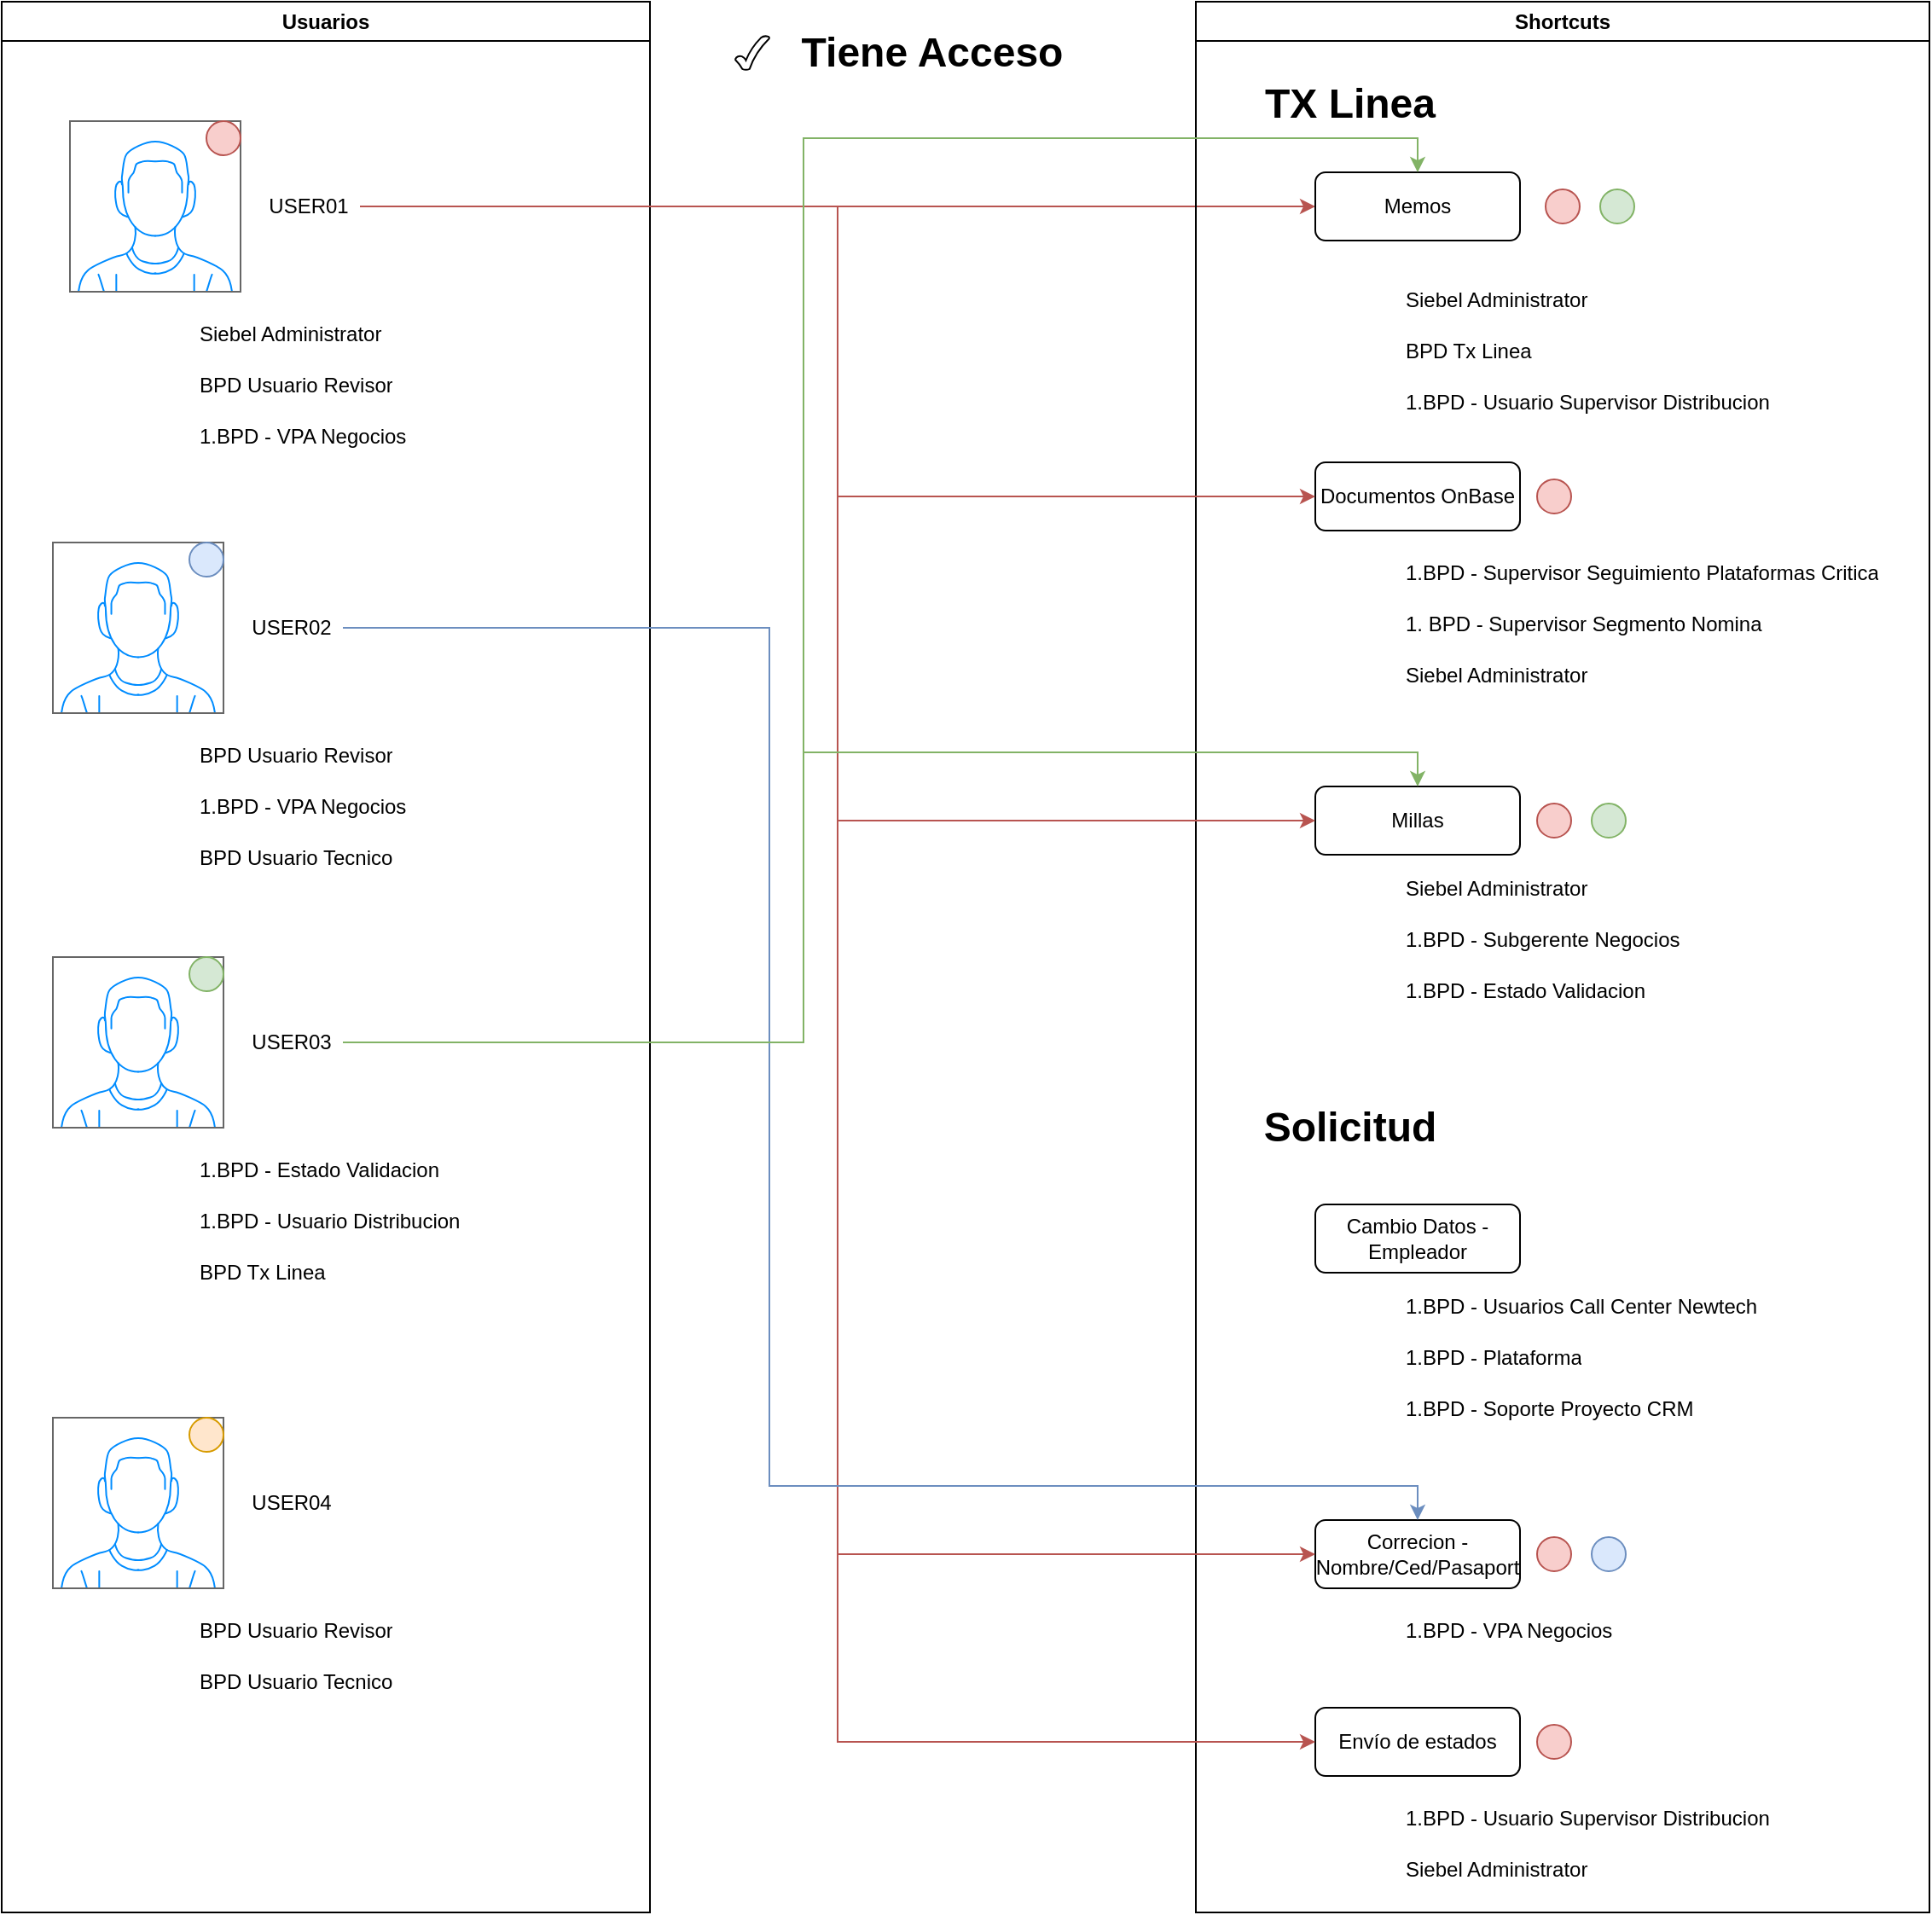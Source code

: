 <mxfile version="23.1.6" type="github">
  <diagram name="Página-1" id="e1_wRRaNP_i4suFVxVqr">
    <mxGraphModel dx="2954" dy="1098" grid="1" gridSize="10" guides="1" tooltips="1" connect="1" arrows="1" fold="1" page="1" pageScale="1" pageWidth="827" pageHeight="1169" math="0" shadow="0">
      <root>
        <mxCell id="0" />
        <mxCell id="1" parent="0" />
        <mxCell id="w67qg9FCLOekjY4AeZFf-45" style="edgeStyle=orthogonalEdgeStyle;rounded=0;orthogonalLoop=1;jettySize=auto;html=1;exitX=1;exitY=0.5;exitDx=0;exitDy=0;entryX=0;entryY=0.5;entryDx=0;entryDy=0;fillColor=#f8cecc;strokeColor=#b85450;" parent="1" source="w67qg9FCLOekjY4AeZFf-3" target="w67qg9FCLOekjY4AeZFf-2" edge="1">
          <mxGeometry relative="1" as="geometry" />
        </mxCell>
        <mxCell id="w67qg9FCLOekjY4AeZFf-46" value="" style="verticalLabelPosition=bottom;verticalAlign=top;html=1;shape=mxgraph.basic.tick" parent="1" vertex="1">
          <mxGeometry x="440" y="40" width="20" height="20" as="geometry" />
        </mxCell>
        <mxCell id="w67qg9FCLOekjY4AeZFf-47" value="Tiene Acceso" style="text;strokeColor=none;fillColor=none;html=1;fontSize=24;fontStyle=1;verticalAlign=middle;align=center;" parent="1" vertex="1">
          <mxGeometry x="470" y="30" width="170" height="40" as="geometry" />
        </mxCell>
        <mxCell id="w67qg9FCLOekjY4AeZFf-48" value="Usuarios" style="swimlane;whiteSpace=wrap;html=1;startSize=23;" parent="1" vertex="1">
          <mxGeometry x="10" y="20" width="380" height="1120" as="geometry" />
        </mxCell>
        <mxCell id="w67qg9FCLOekjY4AeZFf-1" value="" style="verticalLabelPosition=bottom;shadow=0;dashed=0;align=center;html=1;verticalAlign=top;strokeWidth=1;shape=mxgraph.mockup.containers.userMale;strokeColor=#666666;strokeColor2=#008cff;" parent="w67qg9FCLOekjY4AeZFf-48" vertex="1">
          <mxGeometry x="40" y="70" width="100" height="100" as="geometry" />
        </mxCell>
        <mxCell id="w67qg9FCLOekjY4AeZFf-3" value="USER01" style="text;html=1;align=center;verticalAlign=middle;whiteSpace=wrap;rounded=0;" parent="w67qg9FCLOekjY4AeZFf-48" vertex="1">
          <mxGeometry x="150" y="105" width="60" height="30" as="geometry" />
        </mxCell>
        <mxCell id="w67qg9FCLOekjY4AeZFf-26" value="" style="verticalLabelPosition=bottom;shadow=0;dashed=0;align=center;html=1;verticalAlign=top;strokeWidth=1;shape=mxgraph.mockup.containers.userMale;strokeColor=#666666;strokeColor2=#008cff;" parent="w67qg9FCLOekjY4AeZFf-48" vertex="1">
          <mxGeometry x="30" y="317" width="100" height="100" as="geometry" />
        </mxCell>
        <mxCell id="w67qg9FCLOekjY4AeZFf-27" value="USER02" style="text;html=1;align=center;verticalAlign=middle;whiteSpace=wrap;rounded=0;" parent="w67qg9FCLOekjY4AeZFf-48" vertex="1">
          <mxGeometry x="140" y="352" width="60" height="30" as="geometry" />
        </mxCell>
        <mxCell id="w67qg9FCLOekjY4AeZFf-28" value="" style="verticalLabelPosition=bottom;shadow=0;dashed=0;align=center;html=1;verticalAlign=top;strokeWidth=1;shape=mxgraph.mockup.containers.userMale;strokeColor=#666666;strokeColor2=#008cff;" parent="w67qg9FCLOekjY4AeZFf-48" vertex="1">
          <mxGeometry x="30" y="560" width="100" height="100" as="geometry" />
        </mxCell>
        <mxCell id="w67qg9FCLOekjY4AeZFf-29" value="USER03" style="text;html=1;align=center;verticalAlign=middle;whiteSpace=wrap;rounded=0;" parent="w67qg9FCLOekjY4AeZFf-48" vertex="1">
          <mxGeometry x="140" y="595" width="60" height="30" as="geometry" />
        </mxCell>
        <mxCell id="w67qg9FCLOekjY4AeZFf-30" value="" style="verticalLabelPosition=bottom;shadow=0;dashed=0;align=center;html=1;verticalAlign=top;strokeWidth=1;shape=mxgraph.mockup.containers.userMale;strokeColor=#666666;strokeColor2=#008cff;" parent="w67qg9FCLOekjY4AeZFf-48" vertex="1">
          <mxGeometry x="30" y="830" width="100" height="100" as="geometry" />
        </mxCell>
        <mxCell id="w67qg9FCLOekjY4AeZFf-31" value="USER04" style="text;html=1;align=center;verticalAlign=middle;whiteSpace=wrap;rounded=0;" parent="w67qg9FCLOekjY4AeZFf-48" vertex="1">
          <mxGeometry x="140" y="865" width="60" height="30" as="geometry" />
        </mxCell>
        <mxCell id="w67qg9FCLOekjY4AeZFf-32" value="Siebel Administrator" style="text;strokeColor=none;fillColor=none;align=left;verticalAlign=middle;spacingLeft=4;spacingRight=4;overflow=hidden;points=[[0,0.5],[1,0.5]];portConstraint=eastwest;rotatable=0;whiteSpace=wrap;html=1;" parent="w67qg9FCLOekjY4AeZFf-48" vertex="1">
          <mxGeometry x="110" y="180" width="120" height="30" as="geometry" />
        </mxCell>
        <mxCell id="w67qg9FCLOekjY4AeZFf-33" value="BPD Usuario Revisor" style="text;strokeColor=none;fillColor=none;align=left;verticalAlign=middle;spacingLeft=4;spacingRight=4;overflow=hidden;points=[[0,0.5],[1,0.5]];portConstraint=eastwest;rotatable=0;whiteSpace=wrap;html=1;" parent="w67qg9FCLOekjY4AeZFf-48" vertex="1">
          <mxGeometry x="110" y="210" width="150" height="30" as="geometry" />
        </mxCell>
        <mxCell id="w67qg9FCLOekjY4AeZFf-35" value="1.BPD - VPA Negocios" style="text;strokeColor=none;fillColor=none;align=left;verticalAlign=middle;spacingLeft=4;spacingRight=4;overflow=hidden;points=[[0,0.5],[1,0.5]];portConstraint=eastwest;rotatable=0;whiteSpace=wrap;html=1;" parent="w67qg9FCLOekjY4AeZFf-48" vertex="1">
          <mxGeometry x="110" y="240" width="230" height="30" as="geometry" />
        </mxCell>
        <mxCell id="w67qg9FCLOekjY4AeZFf-36" value="1.BPD - VPA Negocios" style="text;strokeColor=none;fillColor=none;align=left;verticalAlign=middle;spacingLeft=4;spacingRight=4;overflow=hidden;points=[[0,0.5],[1,0.5]];portConstraint=eastwest;rotatable=0;whiteSpace=wrap;html=1;" parent="w67qg9FCLOekjY4AeZFf-48" vertex="1">
          <mxGeometry x="110" y="457" width="230" height="30" as="geometry" />
        </mxCell>
        <mxCell id="w67qg9FCLOekjY4AeZFf-37" value="BPD Usuario Revisor" style="text;strokeColor=none;fillColor=none;align=left;verticalAlign=middle;spacingLeft=4;spacingRight=4;overflow=hidden;points=[[0,0.5],[1,0.5]];portConstraint=eastwest;rotatable=0;whiteSpace=wrap;html=1;" parent="w67qg9FCLOekjY4AeZFf-48" vertex="1">
          <mxGeometry x="110" y="427" width="150" height="30" as="geometry" />
        </mxCell>
        <mxCell id="w67qg9FCLOekjY4AeZFf-38" value="1.BPD - Estado Validacion" style="text;strokeColor=none;fillColor=none;align=left;verticalAlign=middle;spacingLeft=4;spacingRight=4;overflow=hidden;points=[[0,0.5],[1,0.5]];portConstraint=eastwest;rotatable=0;whiteSpace=wrap;html=1;" parent="w67qg9FCLOekjY4AeZFf-48" vertex="1">
          <mxGeometry x="110" y="670" width="190" height="30" as="geometry" />
        </mxCell>
        <mxCell id="w67qg9FCLOekjY4AeZFf-39" value="1.BPD - Usuario Distribucion" style="text;strokeColor=none;fillColor=none;align=left;verticalAlign=middle;spacingLeft=4;spacingRight=4;overflow=hidden;points=[[0,0.5],[1,0.5]];portConstraint=eastwest;rotatable=0;whiteSpace=wrap;html=1;" parent="w67qg9FCLOekjY4AeZFf-48" vertex="1">
          <mxGeometry x="110" y="700" width="230" height="30" as="geometry" />
        </mxCell>
        <mxCell id="w67qg9FCLOekjY4AeZFf-40" value="BPD Usuario Revisor" style="text;strokeColor=none;fillColor=none;align=left;verticalAlign=middle;spacingLeft=4;spacingRight=4;overflow=hidden;points=[[0,0.5],[1,0.5]];portConstraint=eastwest;rotatable=0;whiteSpace=wrap;html=1;" parent="w67qg9FCLOekjY4AeZFf-48" vertex="1">
          <mxGeometry x="110" y="940" width="150" height="30" as="geometry" />
        </mxCell>
        <mxCell id="w67qg9FCLOekjY4AeZFf-41" value="BPD Usuario Tecnico" style="text;strokeColor=none;fillColor=none;align=left;verticalAlign=middle;spacingLeft=4;spacingRight=4;overflow=hidden;points=[[0,0.5],[1,0.5]];portConstraint=eastwest;rotatable=0;whiteSpace=wrap;html=1;" parent="w67qg9FCLOekjY4AeZFf-48" vertex="1">
          <mxGeometry x="110" y="970" width="150" height="30" as="geometry" />
        </mxCell>
        <mxCell id="w67qg9FCLOekjY4AeZFf-70" value="BPD Usuario Tecnico" style="text;strokeColor=none;fillColor=none;align=left;verticalAlign=middle;spacingLeft=4;spacingRight=4;overflow=hidden;points=[[0,0.5],[1,0.5]];portConstraint=eastwest;rotatable=0;whiteSpace=wrap;html=1;" parent="w67qg9FCLOekjY4AeZFf-48" vertex="1">
          <mxGeometry x="110" y="487" width="150" height="30" as="geometry" />
        </mxCell>
        <mxCell id="w67qg9FCLOekjY4AeZFf-71" value="" style="ellipse;whiteSpace=wrap;html=1;aspect=fixed;fillColor=#f8cecc;strokeColor=#b85450;" parent="w67qg9FCLOekjY4AeZFf-48" vertex="1">
          <mxGeometry x="120" y="70" width="20" height="20" as="geometry" />
        </mxCell>
        <mxCell id="w67qg9FCLOekjY4AeZFf-72" value="" style="ellipse;whiteSpace=wrap;html=1;aspect=fixed;fillColor=#d5e8d4;strokeColor=#82b366;" parent="w67qg9FCLOekjY4AeZFf-48" vertex="1">
          <mxGeometry x="110" y="560" width="20" height="20" as="geometry" />
        </mxCell>
        <mxCell id="w67qg9FCLOekjY4AeZFf-73" value="" style="ellipse;whiteSpace=wrap;html=1;aspect=fixed;fillColor=#dae8fc;strokeColor=#6c8ebf;" parent="w67qg9FCLOekjY4AeZFf-48" vertex="1">
          <mxGeometry x="110" y="317" width="20" height="20" as="geometry" />
        </mxCell>
        <mxCell id="w67qg9FCLOekjY4AeZFf-74" value="" style="ellipse;whiteSpace=wrap;html=1;aspect=fixed;fillColor=#ffe6cc;strokeColor=#d79b00;" parent="w67qg9FCLOekjY4AeZFf-48" vertex="1">
          <mxGeometry x="110" y="830" width="20" height="20" as="geometry" />
        </mxCell>
        <mxCell id="iT9u2Vk3M9yyd-nfzxc5-1" value="BPD Tx Linea" style="text;strokeColor=none;fillColor=none;align=left;verticalAlign=middle;spacingLeft=4;spacingRight=4;overflow=hidden;points=[[0,0.5],[1,0.5]];portConstraint=eastwest;rotatable=0;whiteSpace=wrap;html=1;" vertex="1" parent="w67qg9FCLOekjY4AeZFf-48">
          <mxGeometry x="110" y="730" width="120" height="30" as="geometry" />
        </mxCell>
        <mxCell id="w67qg9FCLOekjY4AeZFf-49" value="Shortcuts" style="swimlane;whiteSpace=wrap;html=1;" parent="1" vertex="1">
          <mxGeometry x="710" y="20" width="430" height="1120" as="geometry" />
        </mxCell>
        <mxCell id="w67qg9FCLOekjY4AeZFf-2" value="Memos" style="rounded=1;whiteSpace=wrap;html=1;" parent="w67qg9FCLOekjY4AeZFf-49" vertex="1">
          <mxGeometry x="70" y="100" width="120" height="40" as="geometry" />
        </mxCell>
        <mxCell id="w67qg9FCLOekjY4AeZFf-4" value="TX Linea" style="text;strokeColor=none;fillColor=none;html=1;fontSize=24;fontStyle=1;verticalAlign=middle;align=center;" parent="w67qg9FCLOekjY4AeZFf-49" vertex="1">
          <mxGeometry x="40" y="40" width="100" height="40" as="geometry" />
        </mxCell>
        <mxCell id="w67qg9FCLOekjY4AeZFf-5" value="Siebel Administrator" style="text;strokeColor=none;fillColor=none;align=left;verticalAlign=middle;spacingLeft=4;spacingRight=4;overflow=hidden;points=[[0,0.5],[1,0.5]];portConstraint=eastwest;rotatable=0;whiteSpace=wrap;html=1;" parent="w67qg9FCLOekjY4AeZFf-49" vertex="1">
          <mxGeometry x="117" y="160" width="120" height="30" as="geometry" />
        </mxCell>
        <mxCell id="w67qg9FCLOekjY4AeZFf-6" value="Documentos OnBase" style="rounded=1;whiteSpace=wrap;html=1;" parent="w67qg9FCLOekjY4AeZFf-49" vertex="1">
          <mxGeometry x="70" y="270" width="120" height="40" as="geometry" />
        </mxCell>
        <mxCell id="w67qg9FCLOekjY4AeZFf-7" value="Millas" style="rounded=1;whiteSpace=wrap;html=1;" parent="w67qg9FCLOekjY4AeZFf-49" vertex="1">
          <mxGeometry x="70" y="460" width="120" height="40" as="geometry" />
        </mxCell>
        <mxCell id="w67qg9FCLOekjY4AeZFf-8" value="Cambio Datos -Empleador" style="rounded=1;whiteSpace=wrap;html=1;" parent="w67qg9FCLOekjY4AeZFf-49" vertex="1">
          <mxGeometry x="70" y="705" width="120" height="40" as="geometry" />
        </mxCell>
        <mxCell id="w67qg9FCLOekjY4AeZFf-9" value="Solicitud" style="text;strokeColor=none;fillColor=none;html=1;fontSize=24;fontStyle=1;verticalAlign=middle;align=center;" parent="w67qg9FCLOekjY4AeZFf-49" vertex="1">
          <mxGeometry x="40" y="640" width="100" height="40" as="geometry" />
        </mxCell>
        <mxCell id="w67qg9FCLOekjY4AeZFf-10" value="Correcion -Nombre/Ced/Pasaport" style="rounded=1;whiteSpace=wrap;html=1;" parent="w67qg9FCLOekjY4AeZFf-49" vertex="1">
          <mxGeometry x="70" y="890" width="120" height="40" as="geometry" />
        </mxCell>
        <mxCell id="w67qg9FCLOekjY4AeZFf-11" value="Envío de estados" style="rounded=1;whiteSpace=wrap;html=1;" parent="w67qg9FCLOekjY4AeZFf-49" vertex="1">
          <mxGeometry x="70" y="1000" width="120" height="40" as="geometry" />
        </mxCell>
        <mxCell id="w67qg9FCLOekjY4AeZFf-12" value="BPD Tx Linea" style="text;strokeColor=none;fillColor=none;align=left;verticalAlign=middle;spacingLeft=4;spacingRight=4;overflow=hidden;points=[[0,0.5],[1,0.5]];portConstraint=eastwest;rotatable=0;whiteSpace=wrap;html=1;" parent="w67qg9FCLOekjY4AeZFf-49" vertex="1">
          <mxGeometry x="117" y="190" width="120" height="30" as="geometry" />
        </mxCell>
        <mxCell id="w67qg9FCLOekjY4AeZFf-13" value="Siebel Administrator" style="text;strokeColor=none;fillColor=none;align=left;verticalAlign=middle;spacingLeft=4;spacingRight=4;overflow=hidden;points=[[0,0.5],[1,0.5]];portConstraint=eastwest;rotatable=0;whiteSpace=wrap;html=1;" parent="w67qg9FCLOekjY4AeZFf-49" vertex="1">
          <mxGeometry x="117" y="380" width="120" height="30" as="geometry" />
        </mxCell>
        <mxCell id="w67qg9FCLOekjY4AeZFf-16" value="Siebel Administrator" style="text;strokeColor=none;fillColor=none;align=left;verticalAlign=middle;spacingLeft=4;spacingRight=4;overflow=hidden;points=[[0,0.5],[1,0.5]];portConstraint=eastwest;rotatable=0;whiteSpace=wrap;html=1;" parent="w67qg9FCLOekjY4AeZFf-49" vertex="1">
          <mxGeometry x="117" y="505" width="120" height="30" as="geometry" />
        </mxCell>
        <mxCell id="w67qg9FCLOekjY4AeZFf-17" value="1.BPD - Subgerente Negocios" style="text;strokeColor=none;fillColor=none;align=left;verticalAlign=middle;spacingLeft=4;spacingRight=4;overflow=hidden;points=[[0,0.5],[1,0.5]];portConstraint=eastwest;rotatable=0;whiteSpace=wrap;html=1;" parent="w67qg9FCLOekjY4AeZFf-49" vertex="1">
          <mxGeometry x="117" y="535" width="190" height="30" as="geometry" />
        </mxCell>
        <mxCell id="w67qg9FCLOekjY4AeZFf-18" value="1.BPD - Estado Validacion" style="text;strokeColor=none;fillColor=none;align=left;verticalAlign=middle;spacingLeft=4;spacingRight=4;overflow=hidden;points=[[0,0.5],[1,0.5]];portConstraint=eastwest;rotatable=0;whiteSpace=wrap;html=1;" parent="w67qg9FCLOekjY4AeZFf-49" vertex="1">
          <mxGeometry x="117" y="565" width="190" height="30" as="geometry" />
        </mxCell>
        <mxCell id="w67qg9FCLOekjY4AeZFf-20" value="1.BPD - Usuarios Call Center Newtech" style="text;strokeColor=none;fillColor=none;align=left;verticalAlign=middle;spacingLeft=4;spacingRight=4;overflow=hidden;points=[[0,0.5],[1,0.5]];portConstraint=eastwest;rotatable=0;whiteSpace=wrap;html=1;" parent="w67qg9FCLOekjY4AeZFf-49" vertex="1">
          <mxGeometry x="117" y="750" width="230" height="30" as="geometry" />
        </mxCell>
        <mxCell id="w67qg9FCLOekjY4AeZFf-21" value="1.BPD - Plataforma" style="text;strokeColor=none;fillColor=none;align=left;verticalAlign=middle;spacingLeft=4;spacingRight=4;overflow=hidden;points=[[0,0.5],[1,0.5]];portConstraint=eastwest;rotatable=0;whiteSpace=wrap;html=1;" parent="w67qg9FCLOekjY4AeZFf-49" vertex="1">
          <mxGeometry x="117" y="780" width="230" height="30" as="geometry" />
        </mxCell>
        <mxCell id="w67qg9FCLOekjY4AeZFf-22" value="1.BPD - Soporte Proyecto CRM" style="text;strokeColor=none;fillColor=none;align=left;verticalAlign=middle;spacingLeft=4;spacingRight=4;overflow=hidden;points=[[0,0.5],[1,0.5]];portConstraint=eastwest;rotatable=0;whiteSpace=wrap;html=1;" parent="w67qg9FCLOekjY4AeZFf-49" vertex="1">
          <mxGeometry x="117" y="810" width="230" height="30" as="geometry" />
        </mxCell>
        <mxCell id="w67qg9FCLOekjY4AeZFf-23" value="1.BPD - VPA Negocios" style="text;strokeColor=none;fillColor=none;align=left;verticalAlign=middle;spacingLeft=4;spacingRight=4;overflow=hidden;points=[[0,0.5],[1,0.5]];portConstraint=eastwest;rotatable=0;whiteSpace=wrap;html=1;" parent="w67qg9FCLOekjY4AeZFf-49" vertex="1">
          <mxGeometry x="117" y="940" width="230" height="30" as="geometry" />
        </mxCell>
        <mxCell id="w67qg9FCLOekjY4AeZFf-24" value="1.BPD - Usuario Supervisor Distribucion" style="text;strokeColor=none;fillColor=none;align=left;verticalAlign=middle;spacingLeft=4;spacingRight=4;overflow=hidden;points=[[0,0.5],[1,0.5]];portConstraint=eastwest;rotatable=0;whiteSpace=wrap;html=1;" parent="w67qg9FCLOekjY4AeZFf-49" vertex="1">
          <mxGeometry x="117" y="1050" width="230" height="30" as="geometry" />
        </mxCell>
        <mxCell id="w67qg9FCLOekjY4AeZFf-25" value="Siebel Administrator" style="text;strokeColor=none;fillColor=none;align=left;verticalAlign=middle;spacingLeft=4;spacingRight=4;overflow=hidden;points=[[0,0.5],[1,0.5]];portConstraint=eastwest;rotatable=0;whiteSpace=wrap;html=1;" parent="w67qg9FCLOekjY4AeZFf-49" vertex="1">
          <mxGeometry x="117" y="1080" width="230" height="30" as="geometry" />
        </mxCell>
        <mxCell id="w67qg9FCLOekjY4AeZFf-14" value="1.BPD - Supervisor Seguimiento Plataformas Critica" style="text;strokeColor=none;fillColor=none;align=left;verticalAlign=middle;spacingLeft=4;spacingRight=4;overflow=hidden;points=[[0,0.5],[1,0.5]];portConstraint=eastwest;rotatable=0;whiteSpace=wrap;html=1;" parent="w67qg9FCLOekjY4AeZFf-49" vertex="1">
          <mxGeometry x="117" y="320" width="300" height="30" as="geometry" />
        </mxCell>
        <mxCell id="w67qg9FCLOekjY4AeZFf-15" value="1. BPD - Supervisor Segmento Nomina" style="text;strokeColor=none;fillColor=none;align=left;verticalAlign=middle;spacingLeft=4;spacingRight=4;overflow=hidden;points=[[0,0.5],[1,0.5]];portConstraint=eastwest;rotatable=0;whiteSpace=wrap;html=1;" parent="w67qg9FCLOekjY4AeZFf-49" vertex="1">
          <mxGeometry x="117" y="350" width="300" height="30" as="geometry" />
        </mxCell>
        <mxCell id="w67qg9FCLOekjY4AeZFf-56" value="1.BPD - Usuario Supervisor Distribucion" style="text;strokeColor=none;fillColor=none;align=left;verticalAlign=middle;spacingLeft=4;spacingRight=4;overflow=hidden;points=[[0,0.5],[1,0.5]];portConstraint=eastwest;rotatable=0;whiteSpace=wrap;html=1;" parent="w67qg9FCLOekjY4AeZFf-49" vertex="1">
          <mxGeometry x="117" y="220" width="230" height="30" as="geometry" />
        </mxCell>
        <mxCell id="w67qg9FCLOekjY4AeZFf-58" value="" style="ellipse;whiteSpace=wrap;html=1;aspect=fixed;fillColor=#f8cecc;strokeColor=#b85450;" parent="w67qg9FCLOekjY4AeZFf-49" vertex="1">
          <mxGeometry x="205" y="110" width="20" height="20" as="geometry" />
        </mxCell>
        <mxCell id="w67qg9FCLOekjY4AeZFf-59" value="" style="ellipse;whiteSpace=wrap;html=1;aspect=fixed;fillColor=#d5e8d4;strokeColor=#82b366;" parent="w67qg9FCLOekjY4AeZFf-49" vertex="1">
          <mxGeometry x="237" y="110" width="20" height="20" as="geometry" />
        </mxCell>
        <mxCell id="w67qg9FCLOekjY4AeZFf-60" value="" style="ellipse;whiteSpace=wrap;html=1;aspect=fixed;fillColor=#f8cecc;strokeColor=#b85450;" parent="w67qg9FCLOekjY4AeZFf-49" vertex="1">
          <mxGeometry x="200" y="280" width="20" height="20" as="geometry" />
        </mxCell>
        <mxCell id="w67qg9FCLOekjY4AeZFf-62" value="" style="ellipse;whiteSpace=wrap;html=1;aspect=fixed;fillColor=#f8cecc;strokeColor=#b85450;" parent="w67qg9FCLOekjY4AeZFf-49" vertex="1">
          <mxGeometry x="200" y="470" width="20" height="20" as="geometry" />
        </mxCell>
        <mxCell id="w67qg9FCLOekjY4AeZFf-63" value="" style="ellipse;whiteSpace=wrap;html=1;aspect=fixed;fillColor=#d5e8d4;strokeColor=#82b366;" parent="w67qg9FCLOekjY4AeZFf-49" vertex="1">
          <mxGeometry x="232" y="470" width="20" height="20" as="geometry" />
        </mxCell>
        <mxCell id="w67qg9FCLOekjY4AeZFf-66" value="" style="ellipse;whiteSpace=wrap;html=1;aspect=fixed;fillColor=#f8cecc;strokeColor=#b85450;" parent="w67qg9FCLOekjY4AeZFf-49" vertex="1">
          <mxGeometry x="200" y="900" width="20" height="20" as="geometry" />
        </mxCell>
        <mxCell id="w67qg9FCLOekjY4AeZFf-67" value="" style="ellipse;whiteSpace=wrap;html=1;aspect=fixed;fillColor=#dae8fc;strokeColor=#6c8ebf;" parent="w67qg9FCLOekjY4AeZFf-49" vertex="1">
          <mxGeometry x="232" y="900" width="20" height="20" as="geometry" />
        </mxCell>
        <mxCell id="w67qg9FCLOekjY4AeZFf-68" value="" style="ellipse;whiteSpace=wrap;html=1;aspect=fixed;fillColor=#f8cecc;strokeColor=#b85450;" parent="w67qg9FCLOekjY4AeZFf-49" vertex="1">
          <mxGeometry x="200" y="1010" width="20" height="20" as="geometry" />
        </mxCell>
        <mxCell id="w67qg9FCLOekjY4AeZFf-50" style="edgeStyle=orthogonalEdgeStyle;rounded=0;orthogonalLoop=1;jettySize=auto;html=1;exitX=1;exitY=0.5;exitDx=0;exitDy=0;entryX=0;entryY=0.5;entryDx=0;entryDy=0;fillColor=#f8cecc;strokeColor=#b85450;" parent="1" source="w67qg9FCLOekjY4AeZFf-3" target="w67qg9FCLOekjY4AeZFf-6" edge="1">
          <mxGeometry relative="1" as="geometry" />
        </mxCell>
        <mxCell id="w67qg9FCLOekjY4AeZFf-51" style="edgeStyle=orthogonalEdgeStyle;rounded=0;orthogonalLoop=1;jettySize=auto;html=1;exitX=1;exitY=0.5;exitDx=0;exitDy=0;entryX=0;entryY=0.5;entryDx=0;entryDy=0;fillColor=#f8cecc;strokeColor=#b85450;" parent="1" source="w67qg9FCLOekjY4AeZFf-3" target="w67qg9FCLOekjY4AeZFf-7" edge="1">
          <mxGeometry relative="1" as="geometry" />
        </mxCell>
        <mxCell id="w67qg9FCLOekjY4AeZFf-52" style="edgeStyle=orthogonalEdgeStyle;rounded=0;orthogonalLoop=1;jettySize=auto;html=1;exitX=1;exitY=0.5;exitDx=0;exitDy=0;entryX=0;entryY=0.5;entryDx=0;entryDy=0;fillColor=#f8cecc;strokeColor=#b85450;" parent="1" source="w67qg9FCLOekjY4AeZFf-3" target="w67qg9FCLOekjY4AeZFf-11" edge="1">
          <mxGeometry relative="1" as="geometry" />
        </mxCell>
        <mxCell id="w67qg9FCLOekjY4AeZFf-53" style="edgeStyle=orthogonalEdgeStyle;rounded=0;orthogonalLoop=1;jettySize=auto;html=1;exitX=1;exitY=0.5;exitDx=0;exitDy=0;entryX=0;entryY=0.5;entryDx=0;entryDy=0;fillColor=#f8cecc;strokeColor=#b85450;" parent="1" source="w67qg9FCLOekjY4AeZFf-3" target="w67qg9FCLOekjY4AeZFf-10" edge="1">
          <mxGeometry relative="1" as="geometry" />
        </mxCell>
        <mxCell id="w67qg9FCLOekjY4AeZFf-54" style="edgeStyle=orthogonalEdgeStyle;rounded=0;orthogonalLoop=1;jettySize=auto;html=1;exitX=1;exitY=0.5;exitDx=0;exitDy=0;entryX=0.5;entryY=0;entryDx=0;entryDy=0;fillColor=#dae8fc;strokeColor=#6c8ebf;" parent="1" source="w67qg9FCLOekjY4AeZFf-27" target="w67qg9FCLOekjY4AeZFf-10" edge="1">
          <mxGeometry relative="1" as="geometry">
            <Array as="points">
              <mxPoint x="460" y="387" />
              <mxPoint x="460" y="890" />
              <mxPoint x="840" y="890" />
            </Array>
          </mxGeometry>
        </mxCell>
        <mxCell id="iT9u2Vk3M9yyd-nfzxc5-2" style="edgeStyle=orthogonalEdgeStyle;rounded=0;orthogonalLoop=1;jettySize=auto;html=1;exitX=1;exitY=0.5;exitDx=0;exitDy=0;entryX=0.5;entryY=0;entryDx=0;entryDy=0;fillColor=#d5e8d4;strokeColor=#82b366;" edge="1" parent="1" source="w67qg9FCLOekjY4AeZFf-29" target="w67qg9FCLOekjY4AeZFf-7">
          <mxGeometry relative="1" as="geometry">
            <Array as="points">
              <mxPoint x="480" y="630" />
              <mxPoint x="480" y="460" />
              <mxPoint x="840" y="460" />
            </Array>
          </mxGeometry>
        </mxCell>
        <mxCell id="iT9u2Vk3M9yyd-nfzxc5-3" style="edgeStyle=orthogonalEdgeStyle;rounded=0;orthogonalLoop=1;jettySize=auto;html=1;exitX=1;exitY=0.5;exitDx=0;exitDy=0;entryX=0.5;entryY=0;entryDx=0;entryDy=0;fillColor=#d5e8d4;strokeColor=#82b366;" edge="1" parent="1" source="w67qg9FCLOekjY4AeZFf-29" target="w67qg9FCLOekjY4AeZFf-2">
          <mxGeometry relative="1" as="geometry">
            <Array as="points">
              <mxPoint x="480" y="630" />
              <mxPoint x="480" y="100" />
              <mxPoint x="840" y="100" />
            </Array>
          </mxGeometry>
        </mxCell>
      </root>
    </mxGraphModel>
  </diagram>
</mxfile>
